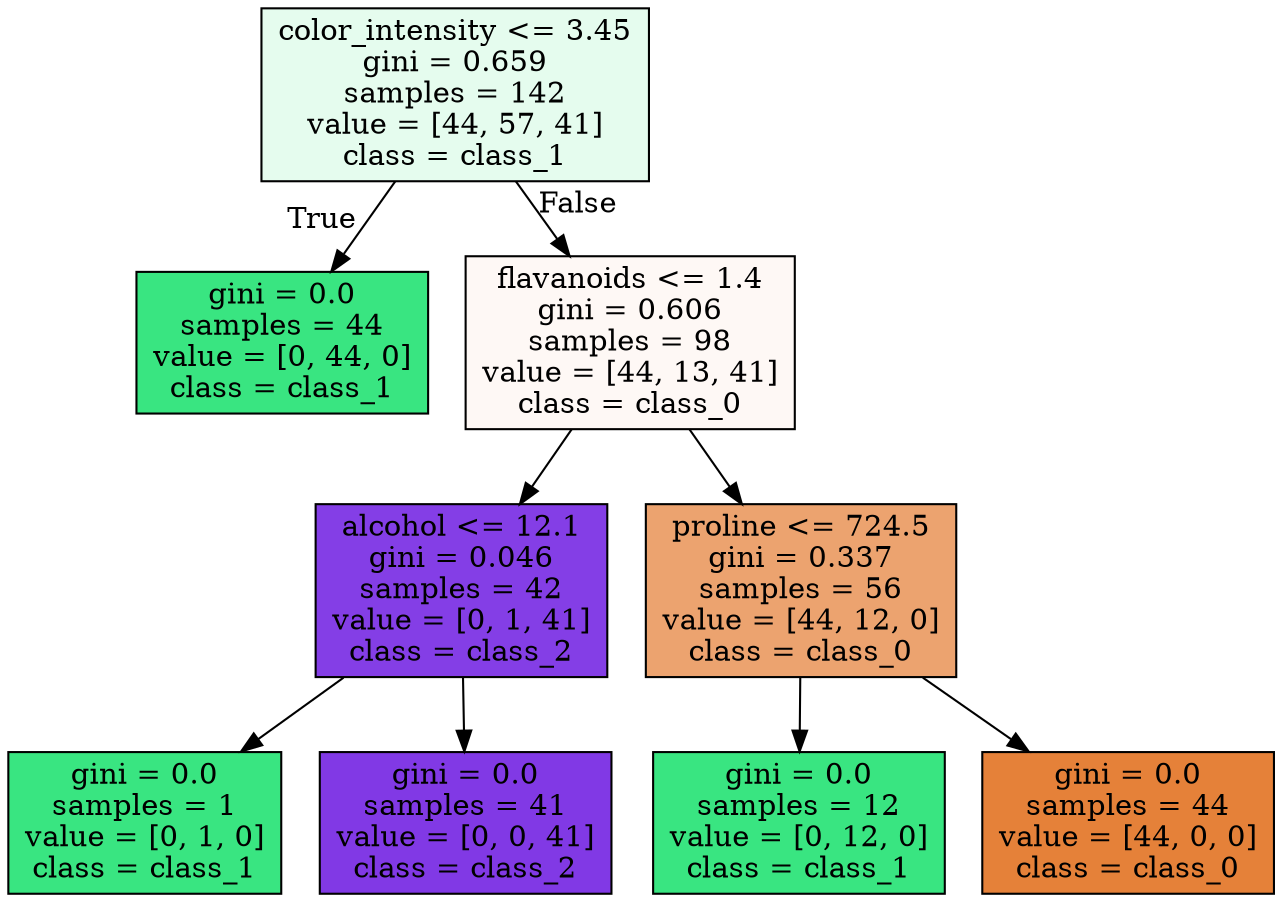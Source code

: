 digraph Tree {
node [shape=box, style="filled", color="black"] ;
0 [label="color_intensity <= 3.45\ngini = 0.659\nsamples = 142\nvalue = [44, 57, 41]\nclass = class_1", fillcolor="#e5fcee"] ;
1 [label="gini = 0.0\nsamples = 44\nvalue = [0, 44, 0]\nclass = class_1", fillcolor="#39e581"] ;
0 -> 1 [labeldistance=2.5, labelangle=45, headlabel="True"] ;
2 [label="flavanoids <= 1.4\ngini = 0.606\nsamples = 98\nvalue = [44, 13, 41]\nclass = class_0", fillcolor="#fef8f5"] ;
0 -> 2 [labeldistance=2.5, labelangle=-45, headlabel="False"] ;
3 [label="alcohol <= 12.1\ngini = 0.046\nsamples = 42\nvalue = [0, 1, 41]\nclass = class_2", fillcolor="#843ee6"] ;
2 -> 3 ;
4 [label="gini = 0.0\nsamples = 1\nvalue = [0, 1, 0]\nclass = class_1", fillcolor="#39e581"] ;
3 -> 4 ;
5 [label="gini = 0.0\nsamples = 41\nvalue = [0, 0, 41]\nclass = class_2", fillcolor="#8139e5"] ;
3 -> 5 ;
6 [label="proline <= 724.5\ngini = 0.337\nsamples = 56\nvalue = [44, 12, 0]\nclass = class_0", fillcolor="#eca36f"] ;
2 -> 6 ;
7 [label="gini = 0.0\nsamples = 12\nvalue = [0, 12, 0]\nclass = class_1", fillcolor="#39e581"] ;
6 -> 7 ;
8 [label="gini = 0.0\nsamples = 44\nvalue = [44, 0, 0]\nclass = class_0", fillcolor="#e58139"] ;
6 -> 8 ;
}